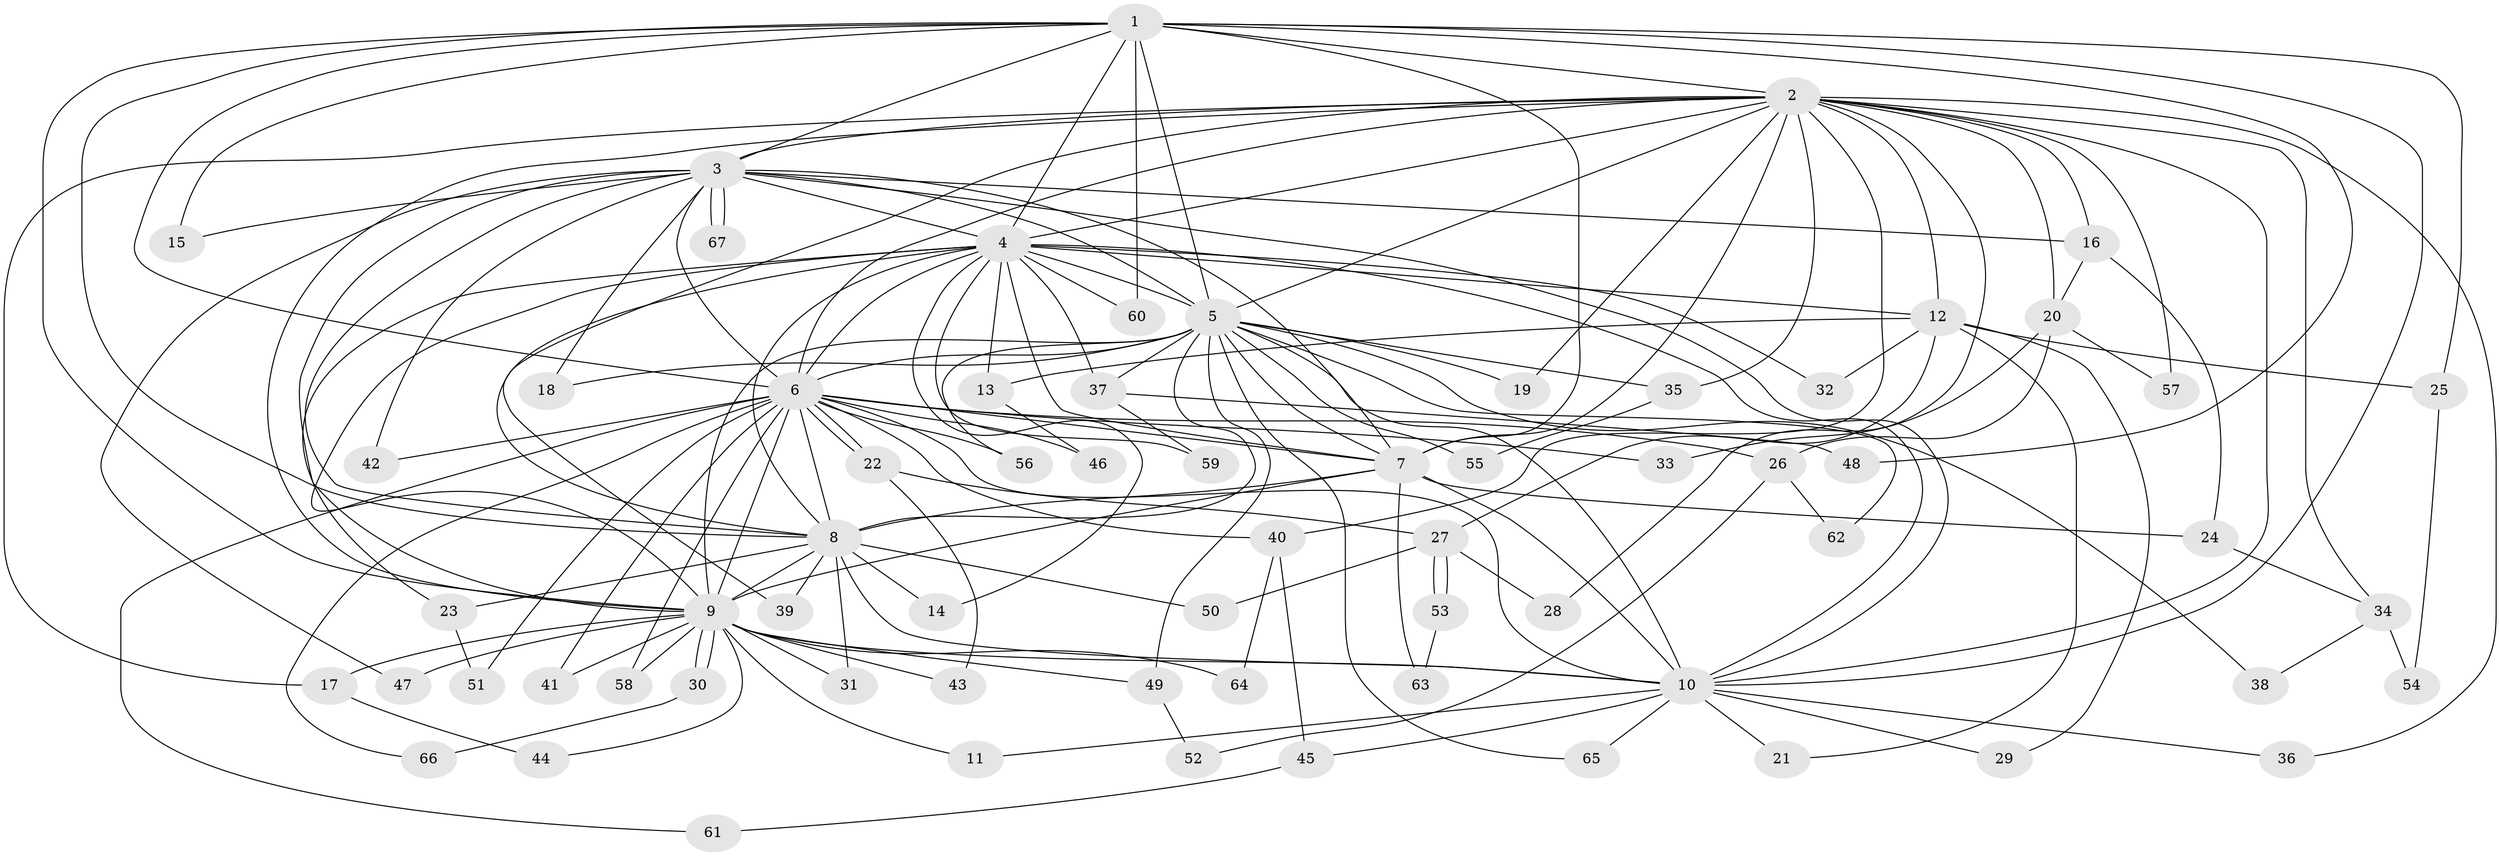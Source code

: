 // Generated by graph-tools (version 1.1) at 2025/25/03/09/25 03:25:52]
// undirected, 67 vertices, 159 edges
graph export_dot {
graph [start="1"]
  node [color=gray90,style=filled];
  1;
  2;
  3;
  4;
  5;
  6;
  7;
  8;
  9;
  10;
  11;
  12;
  13;
  14;
  15;
  16;
  17;
  18;
  19;
  20;
  21;
  22;
  23;
  24;
  25;
  26;
  27;
  28;
  29;
  30;
  31;
  32;
  33;
  34;
  35;
  36;
  37;
  38;
  39;
  40;
  41;
  42;
  43;
  44;
  45;
  46;
  47;
  48;
  49;
  50;
  51;
  52;
  53;
  54;
  55;
  56;
  57;
  58;
  59;
  60;
  61;
  62;
  63;
  64;
  65;
  66;
  67;
  1 -- 2;
  1 -- 3;
  1 -- 4;
  1 -- 5;
  1 -- 6;
  1 -- 7;
  1 -- 8;
  1 -- 9;
  1 -- 10;
  1 -- 15;
  1 -- 25;
  1 -- 48;
  1 -- 60;
  2 -- 3;
  2 -- 4;
  2 -- 5;
  2 -- 6;
  2 -- 7;
  2 -- 8;
  2 -- 9;
  2 -- 10;
  2 -- 12;
  2 -- 16;
  2 -- 17;
  2 -- 19;
  2 -- 20;
  2 -- 28;
  2 -- 34;
  2 -- 35;
  2 -- 36;
  2 -- 40;
  2 -- 57;
  3 -- 4;
  3 -- 5;
  3 -- 6;
  3 -- 7;
  3 -- 8;
  3 -- 9;
  3 -- 10;
  3 -- 15;
  3 -- 16;
  3 -- 18;
  3 -- 42;
  3 -- 47;
  3 -- 67;
  3 -- 67;
  4 -- 5;
  4 -- 6;
  4 -- 7;
  4 -- 8;
  4 -- 9;
  4 -- 10;
  4 -- 12;
  4 -- 13;
  4 -- 14;
  4 -- 23;
  4 -- 32;
  4 -- 37;
  4 -- 39;
  4 -- 59;
  4 -- 60;
  5 -- 6;
  5 -- 7;
  5 -- 8;
  5 -- 9;
  5 -- 10;
  5 -- 18;
  5 -- 19;
  5 -- 35;
  5 -- 37;
  5 -- 38;
  5 -- 49;
  5 -- 55;
  5 -- 56;
  5 -- 62;
  5 -- 65;
  6 -- 7;
  6 -- 8;
  6 -- 9;
  6 -- 10;
  6 -- 22;
  6 -- 22;
  6 -- 26;
  6 -- 33;
  6 -- 40;
  6 -- 41;
  6 -- 42;
  6 -- 46;
  6 -- 51;
  6 -- 56;
  6 -- 58;
  6 -- 61;
  6 -- 66;
  7 -- 8;
  7 -- 9;
  7 -- 10;
  7 -- 24;
  7 -- 63;
  8 -- 9;
  8 -- 10;
  8 -- 14;
  8 -- 23;
  8 -- 31;
  8 -- 39;
  8 -- 50;
  9 -- 10;
  9 -- 11;
  9 -- 17;
  9 -- 30;
  9 -- 30;
  9 -- 31;
  9 -- 41;
  9 -- 43;
  9 -- 44;
  9 -- 47;
  9 -- 49;
  9 -- 58;
  9 -- 64;
  10 -- 11;
  10 -- 21;
  10 -- 29;
  10 -- 36;
  10 -- 45;
  10 -- 65;
  12 -- 13;
  12 -- 21;
  12 -- 25;
  12 -- 27;
  12 -- 29;
  12 -- 32;
  13 -- 46;
  16 -- 20;
  16 -- 24;
  17 -- 44;
  20 -- 26;
  20 -- 33;
  20 -- 57;
  22 -- 27;
  22 -- 43;
  23 -- 51;
  24 -- 34;
  25 -- 54;
  26 -- 52;
  26 -- 62;
  27 -- 28;
  27 -- 50;
  27 -- 53;
  27 -- 53;
  30 -- 66;
  34 -- 38;
  34 -- 54;
  35 -- 55;
  37 -- 48;
  37 -- 59;
  40 -- 45;
  40 -- 64;
  45 -- 61;
  49 -- 52;
  53 -- 63;
}
